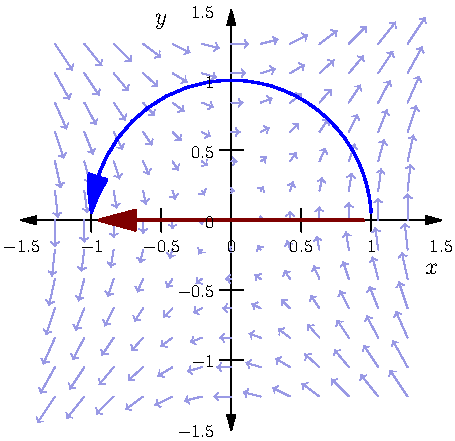 import graph;
size(8cm);
xaxis("$x$", -1.5, 1.5, Ticks(Label(fontsize(9pt)), Step=0.5, begin=false, end=false), Arrows);
yaxis("$y$", -1.5, 1.5, Ticks(Label(fontsize(9pt)), Step=0.5, begin=false, end=false), Arrows);

real eps = 0.05;
for (real x=-1.26; x<=1.26; x+=0.21) {
  for (real y=-1.26; y<=1.26; y+=0.21) {
    pair P = (x,y);
    draw(P -- (P + eps * (2*y,3*x)), rgb(0.6,0.6,0.9), EndArrow(TeXHead));
  }
}
draw(arc((0,0), 1, 0, 180), blue+1.2, EndArrow, Margins);
draw((1,0)--(-1,0), brown+1.2, EndArrow, Margins);
